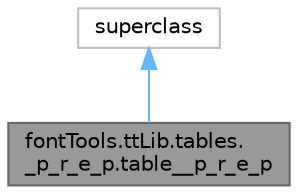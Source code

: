digraph "fontTools.ttLib.tables._p_r_e_p.table__p_r_e_p"
{
 // LATEX_PDF_SIZE
  bgcolor="transparent";
  edge [fontname=Helvetica,fontsize=10,labelfontname=Helvetica,labelfontsize=10];
  node [fontname=Helvetica,fontsize=10,shape=box,height=0.2,width=0.4];
  Node1 [id="Node000001",label="fontTools.ttLib.tables.\l_p_r_e_p.table__p_r_e_p",height=0.2,width=0.4,color="gray40", fillcolor="grey60", style="filled", fontcolor="black",tooltip=" "];
  Node2 -> Node1 [id="edge2_Node000001_Node000002",dir="back",color="steelblue1",style="solid",tooltip=" "];
  Node2 [id="Node000002",label="superclass",height=0.2,width=0.4,color="grey75", fillcolor="white", style="filled",URL="$d4/d4f/classsuperclass.html",tooltip=" "];
}
